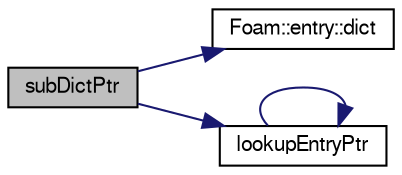 digraph "subDictPtr"
{
  bgcolor="transparent";
  edge [fontname="FreeSans",fontsize="10",labelfontname="FreeSans",labelfontsize="10"];
  node [fontname="FreeSans",fontsize="10",shape=record];
  rankdir="LR";
  Node21287 [label="subDictPtr",height=0.2,width=0.4,color="black", fillcolor="grey75", style="filled", fontcolor="black"];
  Node21287 -> Node21288 [color="midnightblue",fontsize="10",style="solid",fontname="FreeSans"];
  Node21288 [label="Foam::entry::dict",height=0.2,width=0.4,color="black",URL="$a26022.html#abd246c36ef3a3776f7d6e517dc9621af",tooltip="Return dictionary if this entry is a dictionary. "];
  Node21287 -> Node21289 [color="midnightblue",fontsize="10",style="solid",fontname="FreeSans"];
  Node21289 [label="lookupEntryPtr",height=0.2,width=0.4,color="black",URL="$a26014.html#a63ca8c5575e79a6e04b8a1e1c4c1d958",tooltip="Find and return an entry data stream pointer if present. "];
  Node21289 -> Node21289 [color="midnightblue",fontsize="10",style="solid",fontname="FreeSans"];
}
